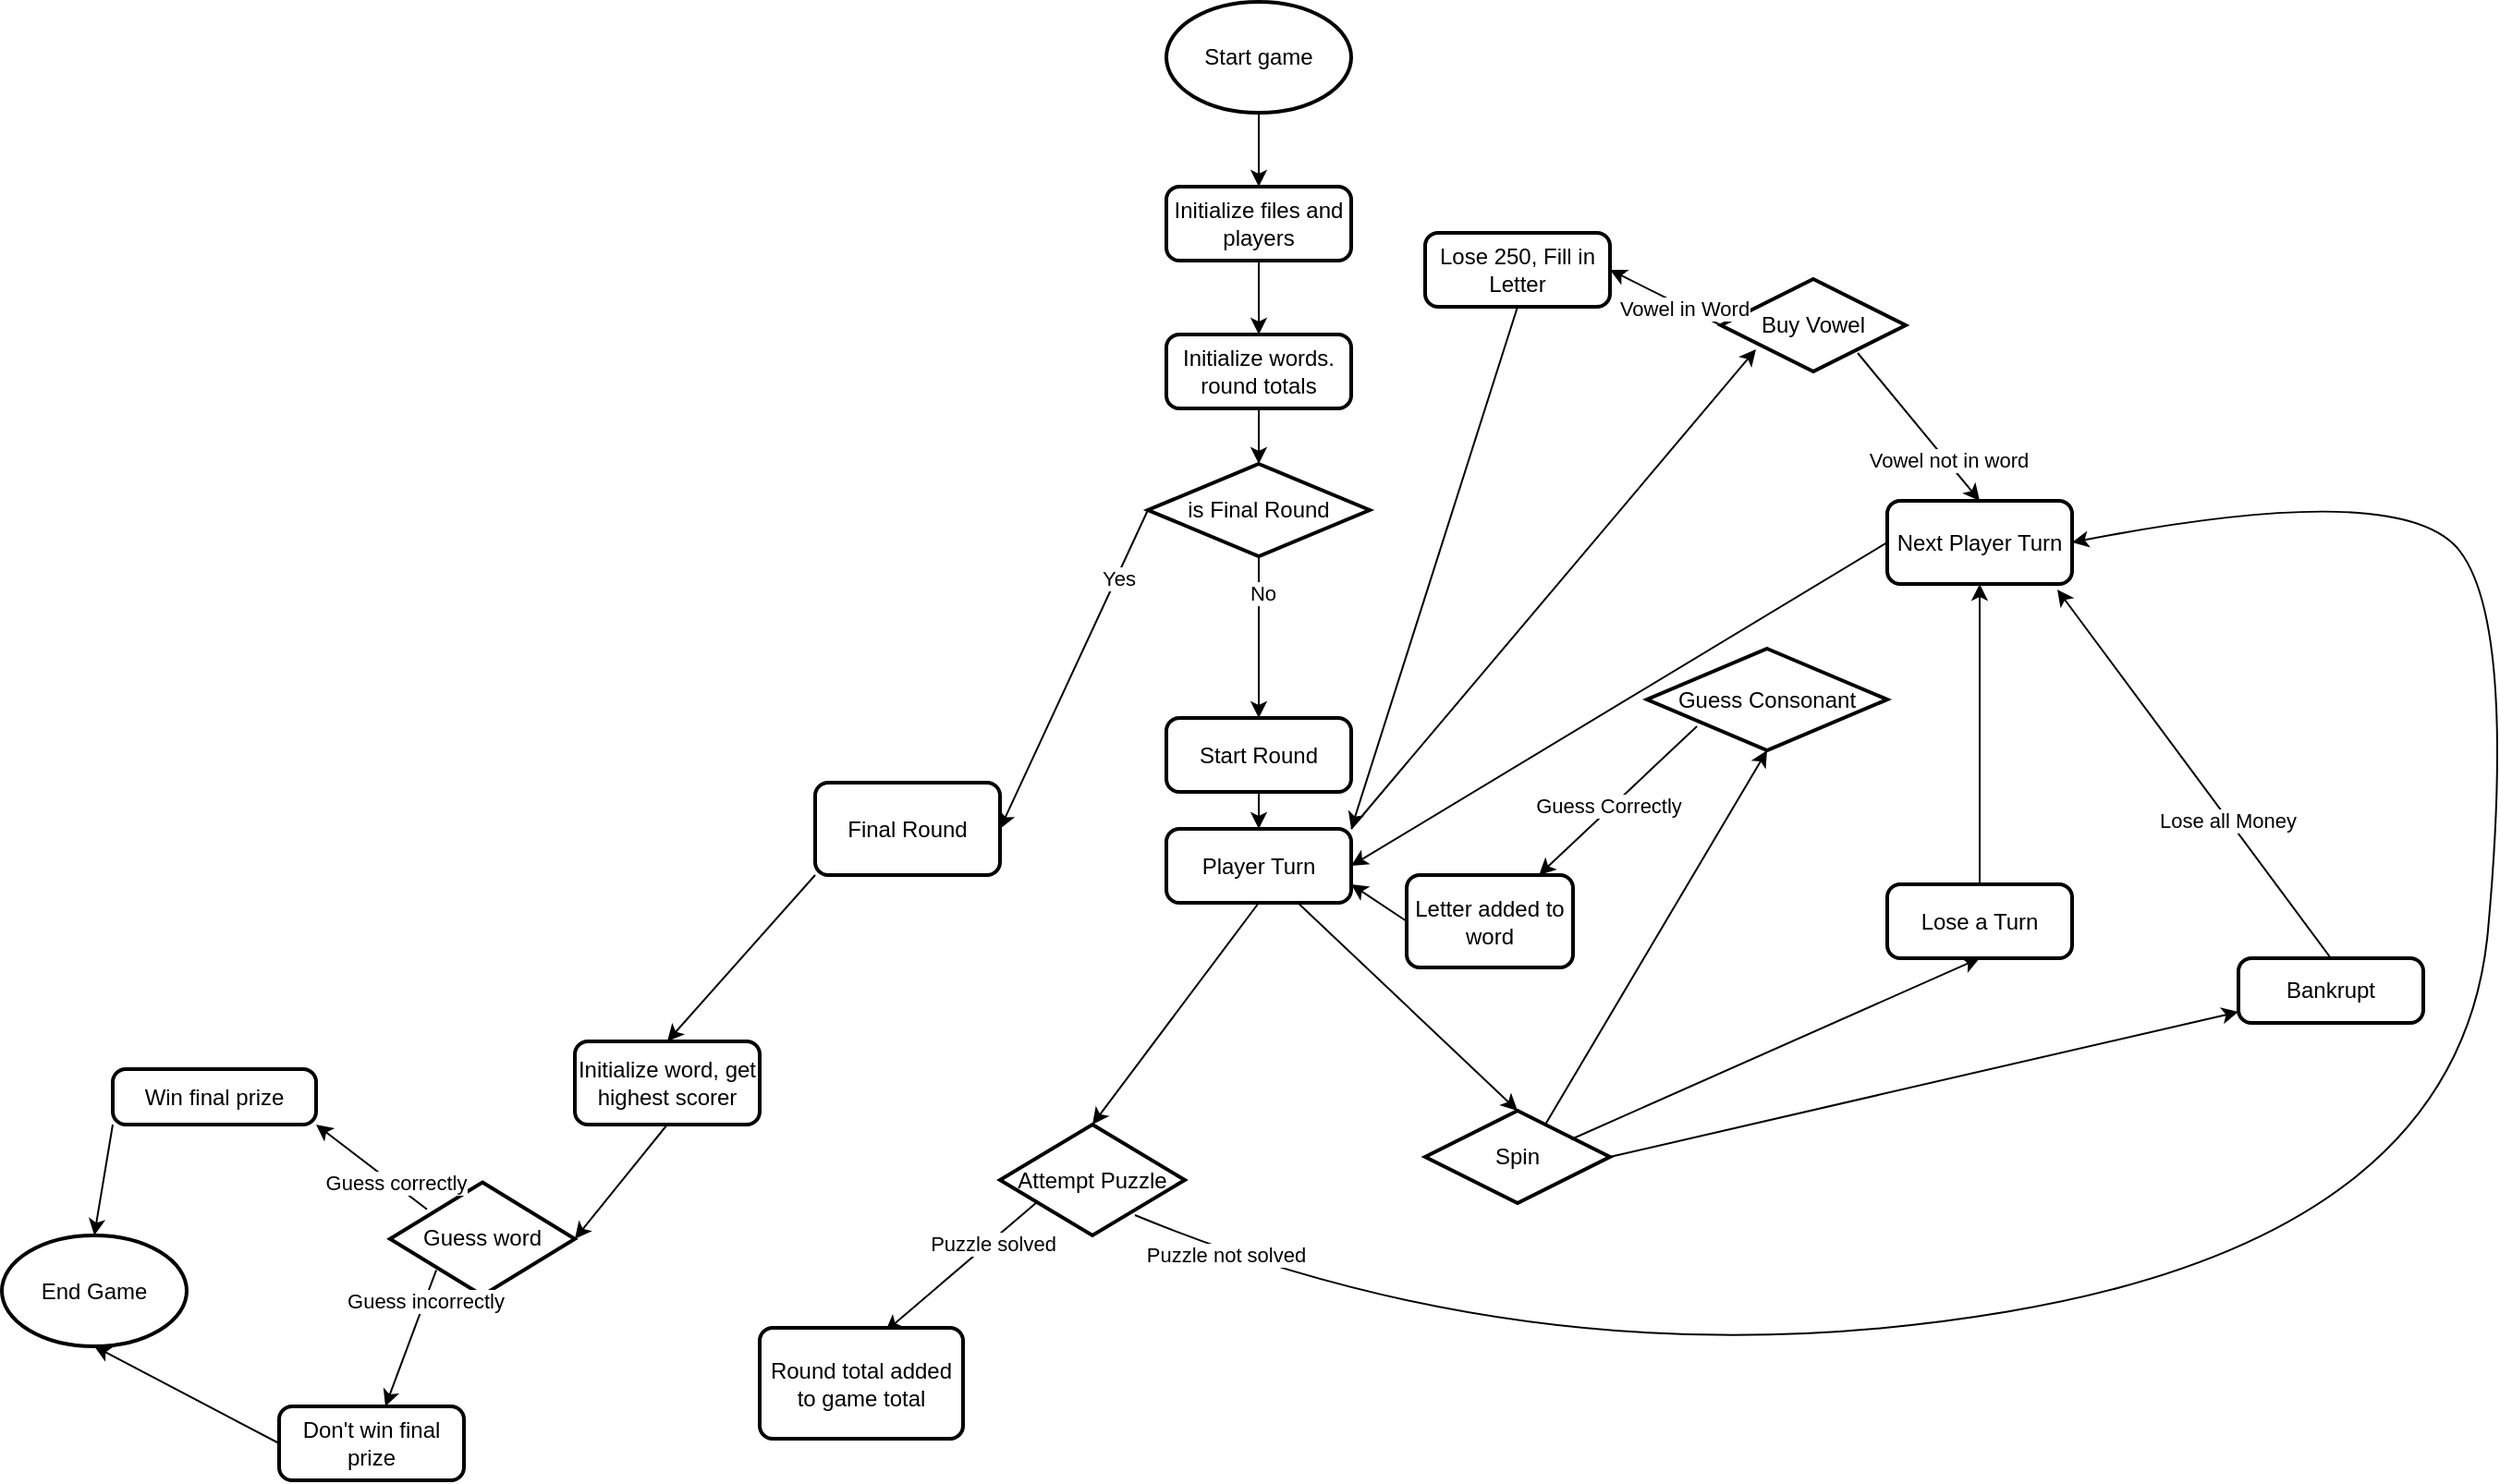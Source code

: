 <mxfile version="20.2.5" type="device"><diagram id="C5RBs43oDa-KdzZeNtuy" name="Page-1"><mxGraphModel dx="2501" dy="829" grid="1" gridSize="10" guides="1" tooltips="1" connect="1" arrows="1" fold="1" page="1" pageScale="1" pageWidth="827" pageHeight="1169" math="0" shadow="0"><root><mxCell id="WIyWlLk6GJQsqaUBKTNV-0"/><mxCell id="WIyWlLk6GJQsqaUBKTNV-1" parent="WIyWlLk6GJQsqaUBKTNV-0"/><mxCell id="J5PSw2hTMLoOuNpk2Cs3-0" value="Initialize files and players" style="rounded=1;whiteSpace=wrap;html=1;absoluteArcSize=1;arcSize=14;strokeWidth=2;" vertex="1" parent="WIyWlLk6GJQsqaUBKTNV-1"><mxGeometry x="160" y="130" width="100" height="40" as="geometry"/></mxCell><mxCell id="J5PSw2hTMLoOuNpk2Cs3-2" value="Start game" style="strokeWidth=2;html=1;shape=mxgraph.flowchart.start_1;whiteSpace=wrap;" vertex="1" parent="WIyWlLk6GJQsqaUBKTNV-1"><mxGeometry x="160" y="30" width="100" height="60" as="geometry"/></mxCell><mxCell id="J5PSw2hTMLoOuNpk2Cs3-5" value="Start Round" style="rounded=1;whiteSpace=wrap;html=1;absoluteArcSize=1;arcSize=14;strokeWidth=2;" vertex="1" parent="WIyWlLk6GJQsqaUBKTNV-1"><mxGeometry x="160" y="417.5" width="100" height="40" as="geometry"/></mxCell><mxCell id="J5PSw2hTMLoOuNpk2Cs3-10" value="" style="endArrow=classic;html=1;rounded=0;exitX=0.5;exitY=1;exitDx=0;exitDy=0;exitPerimeter=0;entryX=0.5;entryY=0;entryDx=0;entryDy=0;" edge="1" parent="WIyWlLk6GJQsqaUBKTNV-1" source="J5PSw2hTMLoOuNpk2Cs3-2" target="J5PSw2hTMLoOuNpk2Cs3-0"><mxGeometry width="50" height="50" relative="1" as="geometry"><mxPoint x="390" y="220" as="sourcePoint"/><mxPoint x="440" y="170" as="targetPoint"/></mxGeometry></mxCell><mxCell id="J5PSw2hTMLoOuNpk2Cs3-11" value="Player Turn" style="rounded=1;whiteSpace=wrap;html=1;absoluteArcSize=1;arcSize=14;strokeWidth=2;" vertex="1" parent="WIyWlLk6GJQsqaUBKTNV-1"><mxGeometry x="160" y="477.5" width="100" height="40" as="geometry"/></mxCell><mxCell id="J5PSw2hTMLoOuNpk2Cs3-14" style="edgeStyle=orthogonalEdgeStyle;rounded=0;orthogonalLoop=1;jettySize=auto;html=1;exitX=0.5;exitY=1;exitDx=0;exitDy=0;exitPerimeter=0;" edge="1" parent="WIyWlLk6GJQsqaUBKTNV-1"><mxGeometry relative="1" as="geometry"><mxPoint x="220" y="637.5" as="sourcePoint"/><mxPoint x="220" y="637.5" as="targetPoint"/></mxGeometry></mxCell><mxCell id="J5PSw2hTMLoOuNpk2Cs3-15" value="Bankrupt" style="rounded=1;whiteSpace=wrap;html=1;absoluteArcSize=1;arcSize=14;strokeWidth=2;" vertex="1" parent="WIyWlLk6GJQsqaUBKTNV-1"><mxGeometry x="740" y="547.5" width="100" height="35" as="geometry"/></mxCell><mxCell id="J5PSw2hTMLoOuNpk2Cs3-16" value="Lose a Turn" style="rounded=1;whiteSpace=wrap;html=1;absoluteArcSize=1;arcSize=14;strokeWidth=2;" vertex="1" parent="WIyWlLk6GJQsqaUBKTNV-1"><mxGeometry x="550" y="507.5" width="100" height="40" as="geometry"/></mxCell><mxCell id="J5PSw2hTMLoOuNpk2Cs3-18" value="" style="endArrow=classic;html=1;rounded=0;exitX=1;exitY=0.5;exitDx=0;exitDy=0;exitPerimeter=0;" edge="1" parent="WIyWlLk6GJQsqaUBKTNV-1" source="J5PSw2hTMLoOuNpk2Cs3-30" target="J5PSw2hTMLoOuNpk2Cs3-15"><mxGeometry width="50" height="50" relative="1" as="geometry"><mxPoint x="420" y="587.5" as="sourcePoint"/><mxPoint x="440" y="507.5" as="targetPoint"/></mxGeometry></mxCell><mxCell id="J5PSw2hTMLoOuNpk2Cs3-20" value="Next Player Turn" style="rounded=1;whiteSpace=wrap;html=1;absoluteArcSize=1;arcSize=14;strokeWidth=2;" vertex="1" parent="WIyWlLk6GJQsqaUBKTNV-1"><mxGeometry x="550" y="300" width="100" height="45" as="geometry"/></mxCell><mxCell id="J5PSw2hTMLoOuNpk2Cs3-24" value="" style="endArrow=classic;html=1;rounded=0;exitX=0;exitY=0.5;exitDx=0;exitDy=0;entryX=1;entryY=0.5;entryDx=0;entryDy=0;" edge="1" parent="WIyWlLk6GJQsqaUBKTNV-1" source="J5PSw2hTMLoOuNpk2Cs3-20" target="J5PSw2hTMLoOuNpk2Cs3-11"><mxGeometry width="50" height="50" relative="1" as="geometry"><mxPoint x="540" y="291.25" as="sourcePoint"/><mxPoint x="440" y="447.5" as="targetPoint"/></mxGeometry></mxCell><mxCell id="J5PSw2hTMLoOuNpk2Cs3-26" value="" style="endArrow=classic;html=1;rounded=0;entryX=0.5;entryY=1;entryDx=0;entryDy=0;exitX=0.5;exitY=0;exitDx=0;exitDy=0;" edge="1" parent="WIyWlLk6GJQsqaUBKTNV-1" source="J5PSw2hTMLoOuNpk2Cs3-16" target="J5PSw2hTMLoOuNpk2Cs3-20"><mxGeometry width="50" height="50" relative="1" as="geometry"><mxPoint x="510" y="425" as="sourcePoint"/><mxPoint x="602" y="304.48" as="targetPoint"/></mxGeometry></mxCell><mxCell id="J5PSw2hTMLoOuNpk2Cs3-28" value="" style="endArrow=classic;html=1;rounded=0;exitX=0.5;exitY=1;exitDx=0;exitDy=0;entryX=0.5;entryY=0;entryDx=0;entryDy=0;" edge="1" parent="WIyWlLk6GJQsqaUBKTNV-1" source="J5PSw2hTMLoOuNpk2Cs3-5" target="J5PSw2hTMLoOuNpk2Cs3-11"><mxGeometry width="50" height="50" relative="1" as="geometry"><mxPoint x="390" y="557.5" as="sourcePoint"/><mxPoint x="440" y="507.5" as="targetPoint"/><Array as="points"/></mxGeometry></mxCell><mxCell id="J5PSw2hTMLoOuNpk2Cs3-30" value="Spin" style="strokeWidth=2;html=1;shape=mxgraph.flowchart.decision;whiteSpace=wrap;" vertex="1" parent="WIyWlLk6GJQsqaUBKTNV-1"><mxGeometry x="300" y="630" width="100" height="50" as="geometry"/></mxCell><mxCell id="J5PSw2hTMLoOuNpk2Cs3-31" value="Guess Consonant" style="strokeWidth=2;html=1;shape=mxgraph.flowchart.decision;whiteSpace=wrap;" vertex="1" parent="WIyWlLk6GJQsqaUBKTNV-1"><mxGeometry x="420" y="380" width="130" height="55" as="geometry"/></mxCell><mxCell id="J5PSw2hTMLoOuNpk2Cs3-33" value="" style="endArrow=classic;html=1;rounded=0;exitX=0.5;exitY=0;exitDx=0;exitDy=0;entryX=0.92;entryY=1.067;entryDx=0;entryDy=0;entryPerimeter=0;" edge="1" parent="WIyWlLk6GJQsqaUBKTNV-1" source="J5PSw2hTMLoOuNpk2Cs3-15" target="J5PSw2hTMLoOuNpk2Cs3-20"><mxGeometry width="50" height="50" relative="1" as="geometry"><mxPoint x="510" y="425" as="sourcePoint"/><mxPoint x="640" y="291.25" as="targetPoint"/></mxGeometry></mxCell><mxCell id="J5PSw2hTMLoOuNpk2Cs3-34" value="Lose all Money" style="edgeLabel;html=1;align=center;verticalAlign=middle;resizable=0;points=[];" vertex="1" connectable="0" parent="J5PSw2hTMLoOuNpk2Cs3-33"><mxGeometry x="-0.246" y="1" relative="1" as="geometry"><mxPoint as="offset"/></mxGeometry></mxCell><mxCell id="J5PSw2hTMLoOuNpk2Cs3-37" value="" style="endArrow=classic;html=1;rounded=0;exitX=0.208;exitY=0.764;exitDx=0;exitDy=0;exitPerimeter=0;" edge="1" parent="WIyWlLk6GJQsqaUBKTNV-1" source="J5PSw2hTMLoOuNpk2Cs3-31" target="J5PSw2hTMLoOuNpk2Cs3-48"><mxGeometry width="50" height="50" relative="1" as="geometry"><mxPoint x="440" y="437.5" as="sourcePoint"/><mxPoint x="-50" y="507.5" as="targetPoint"/></mxGeometry></mxCell><mxCell id="J5PSw2hTMLoOuNpk2Cs3-46" value="Guess Correctly" style="edgeLabel;html=1;align=center;verticalAlign=middle;resizable=0;points=[];" vertex="1" connectable="0" parent="J5PSw2hTMLoOuNpk2Cs3-37"><mxGeometry x="0.116" y="-3" relative="1" as="geometry"><mxPoint x="1" as="offset"/></mxGeometry></mxCell><mxCell id="J5PSw2hTMLoOuNpk2Cs3-40" value="Buy Vowel" style="strokeWidth=2;html=1;shape=mxgraph.flowchart.decision;whiteSpace=wrap;" vertex="1" parent="WIyWlLk6GJQsqaUBKTNV-1"><mxGeometry x="460" y="180" width="100" height="50" as="geometry"/></mxCell><mxCell id="J5PSw2hTMLoOuNpk2Cs3-42" value="" style="endArrow=classic;html=1;rounded=0;exitX=1;exitY=0;exitDx=0;exitDy=0;entryX=0.19;entryY=0.76;entryDx=0;entryDy=0;entryPerimeter=0;" edge="1" parent="WIyWlLk6GJQsqaUBKTNV-1" source="J5PSw2hTMLoOuNpk2Cs3-11" target="J5PSw2hTMLoOuNpk2Cs3-40"><mxGeometry width="50" height="50" relative="1" as="geometry"><mxPoint x="390" y="557.5" as="sourcePoint"/><mxPoint x="440" y="507.5" as="targetPoint"/></mxGeometry></mxCell><mxCell id="J5PSw2hTMLoOuNpk2Cs3-43" value="Attempt Puzzle" style="strokeWidth=2;html=1;shape=mxgraph.flowchart.decision;whiteSpace=wrap;" vertex="1" parent="WIyWlLk6GJQsqaUBKTNV-1"><mxGeometry x="70" y="637.5" width="100" height="60" as="geometry"/></mxCell><mxCell id="J5PSw2hTMLoOuNpk2Cs3-44" value="Lose 250, Fill in Letter" style="rounded=1;whiteSpace=wrap;html=1;absoluteArcSize=1;arcSize=14;strokeWidth=2;" vertex="1" parent="WIyWlLk6GJQsqaUBKTNV-1"><mxGeometry x="300" y="155" width="100" height="40" as="geometry"/></mxCell><mxCell id="J5PSw2hTMLoOuNpk2Cs3-48" value="Letter added to word" style="rounded=1;whiteSpace=wrap;html=1;absoluteArcSize=1;arcSize=14;strokeWidth=2;" vertex="1" parent="WIyWlLk6GJQsqaUBKTNV-1"><mxGeometry x="290" y="502.5" width="90" height="50" as="geometry"/></mxCell><mxCell id="J5PSw2hTMLoOuNpk2Cs3-49" value="" style="endArrow=classic;html=1;rounded=0;exitX=0;exitY=0.5;exitDx=0;exitDy=0;entryX=1;entryY=0.75;entryDx=0;entryDy=0;" edge="1" parent="WIyWlLk6GJQsqaUBKTNV-1" source="J5PSw2hTMLoOuNpk2Cs3-48" target="J5PSw2hTMLoOuNpk2Cs3-11"><mxGeometry width="50" height="50" relative="1" as="geometry"><mxPoint x="320" y="557.5" as="sourcePoint"/><mxPoint x="250" y="517.5" as="targetPoint"/></mxGeometry></mxCell><mxCell id="J5PSw2hTMLoOuNpk2Cs3-50" value="Initialize words. round totals" style="rounded=1;whiteSpace=wrap;html=1;absoluteArcSize=1;arcSize=14;strokeWidth=2;" vertex="1" parent="WIyWlLk6GJQsqaUBKTNV-1"><mxGeometry x="160" y="210" width="100" height="40" as="geometry"/></mxCell><mxCell id="J5PSw2hTMLoOuNpk2Cs3-53" value="" style="endArrow=classic;html=1;rounded=0;exitX=0.5;exitY=1;exitDx=0;exitDy=0;entryX=0.5;entryY=0;entryDx=0;entryDy=0;" edge="1" parent="WIyWlLk6GJQsqaUBKTNV-1" source="J5PSw2hTMLoOuNpk2Cs3-0" target="J5PSw2hTMLoOuNpk2Cs3-50"><mxGeometry width="50" height="50" relative="1" as="geometry"><mxPoint x="390" y="400" as="sourcePoint"/><mxPoint x="440" y="350" as="targetPoint"/></mxGeometry></mxCell><mxCell id="J5PSw2hTMLoOuNpk2Cs3-55" value="" style="endArrow=classic;html=1;rounded=0;entryX=0.5;entryY=1;entryDx=0;entryDy=0;exitX=0.79;exitY=0.31;exitDx=0;exitDy=0;exitPerimeter=0;" edge="1" parent="WIyWlLk6GJQsqaUBKTNV-1" source="J5PSw2hTMLoOuNpk2Cs3-30" target="J5PSw2hTMLoOuNpk2Cs3-16"><mxGeometry width="50" height="50" relative="1" as="geometry"><mxPoint x="390" y="517.5" as="sourcePoint"/><mxPoint x="440" y="467.5" as="targetPoint"/></mxGeometry></mxCell><mxCell id="J5PSw2hTMLoOuNpk2Cs3-61" value="" style="endArrow=classic;html=1;rounded=0;exitX=0;exitY=0.5;exitDx=0;exitDy=0;exitPerimeter=0;entryX=1;entryY=0.5;entryDx=0;entryDy=0;" edge="1" parent="WIyWlLk6GJQsqaUBKTNV-1" source="J5PSw2hTMLoOuNpk2Cs3-40" target="J5PSw2hTMLoOuNpk2Cs3-44"><mxGeometry width="50" height="50" relative="1" as="geometry"><mxPoint x="370" y="115" as="sourcePoint"/><mxPoint x="420" y="65" as="targetPoint"/></mxGeometry></mxCell><mxCell id="J5PSw2hTMLoOuNpk2Cs3-65" value="Vowel in Word" style="edgeLabel;html=1;align=center;verticalAlign=middle;resizable=0;points=[];" vertex="1" connectable="0" parent="J5PSw2hTMLoOuNpk2Cs3-61"><mxGeometry x="-0.343" y="1" relative="1" as="geometry"><mxPoint as="offset"/></mxGeometry></mxCell><mxCell id="J5PSw2hTMLoOuNpk2Cs3-62" value="" style="endArrow=classic;html=1;rounded=0;entryX=0.5;entryY=0;entryDx=0;entryDy=0;entryPerimeter=0;" edge="1" parent="WIyWlLk6GJQsqaUBKTNV-1" source="J5PSw2hTMLoOuNpk2Cs3-11" target="J5PSw2hTMLoOuNpk2Cs3-30"><mxGeometry width="50" height="50" relative="1" as="geometry"><mxPoint x="250" y="567.5" as="sourcePoint"/><mxPoint x="205" y="617.5" as="targetPoint"/></mxGeometry></mxCell><mxCell id="J5PSw2hTMLoOuNpk2Cs3-64" value="" style="endArrow=classic;html=1;rounded=0;exitX=0.5;exitY=1;exitDx=0;exitDy=0;entryX=0.5;entryY=0;entryDx=0;entryDy=0;entryPerimeter=0;" edge="1" parent="WIyWlLk6GJQsqaUBKTNV-1" source="J5PSw2hTMLoOuNpk2Cs3-11" target="J5PSw2hTMLoOuNpk2Cs3-43"><mxGeometry width="50" height="50" relative="1" as="geometry"><mxPoint x="390" y="507.5" as="sourcePoint"/><mxPoint x="440" y="457.5" as="targetPoint"/></mxGeometry></mxCell><mxCell id="J5PSw2hTMLoOuNpk2Cs3-66" value="" style="endArrow=classic;html=1;rounded=0;entryX=1;entryY=0;entryDx=0;entryDy=0;exitX=0.5;exitY=1;exitDx=0;exitDy=0;" edge="1" parent="WIyWlLk6GJQsqaUBKTNV-1" source="J5PSw2hTMLoOuNpk2Cs3-44" target="J5PSw2hTMLoOuNpk2Cs3-11"><mxGeometry width="50" height="50" relative="1" as="geometry"><mxPoint x="-120" y="487.5" as="sourcePoint"/><mxPoint x="-70" y="437.5" as="targetPoint"/></mxGeometry></mxCell><mxCell id="J5PSw2hTMLoOuNpk2Cs3-67" value="" style="endArrow=classic;html=1;rounded=0;exitX=0.2;exitY=0.7;exitDx=0;exitDy=0;exitPerimeter=0;entryX=0.618;entryY=0.033;entryDx=0;entryDy=0;entryPerimeter=0;" edge="1" parent="WIyWlLk6GJQsqaUBKTNV-1" source="J5PSw2hTMLoOuNpk2Cs3-43" target="J5PSw2hTMLoOuNpk2Cs3-74"><mxGeometry width="50" height="50" relative="1" as="geometry"><mxPoint x="390" y="697.5" as="sourcePoint"/><mxPoint x="-20" y="747.5" as="targetPoint"/></mxGeometry></mxCell><mxCell id="J5PSw2hTMLoOuNpk2Cs3-68" value="Puzzle solved" style="edgeLabel;html=1;align=center;verticalAlign=middle;resizable=0;points=[];" vertex="1" connectable="0" parent="J5PSw2hTMLoOuNpk2Cs3-67"><mxGeometry x="-0.394" relative="1" as="geometry"><mxPoint y="1" as="offset"/></mxGeometry></mxCell><mxCell id="J5PSw2hTMLoOuNpk2Cs3-71" value="" style="curved=1;endArrow=classic;html=1;rounded=0;exitX=0.73;exitY=0.817;exitDx=0;exitDy=0;exitPerimeter=0;entryX=1;entryY=0.5;entryDx=0;entryDy=0;" edge="1" parent="WIyWlLk6GJQsqaUBKTNV-1" source="J5PSw2hTMLoOuNpk2Cs3-43" target="J5PSw2hTMLoOuNpk2Cs3-20"><mxGeometry width="50" height="50" relative="1" as="geometry"><mxPoint x="390" y="637.5" as="sourcePoint"/><mxPoint x="640" y="280" as="targetPoint"/><Array as="points"><mxPoint x="370" y="780"/><mxPoint x="860" y="697.5"/><mxPoint x="890" y="367.5"/><mxPoint x="830" y="287.5"/></Array></mxGeometry></mxCell><mxCell id="J5PSw2hTMLoOuNpk2Cs3-73" value="Puzzle not solved" style="edgeLabel;html=1;align=center;verticalAlign=middle;resizable=0;points=[];" vertex="1" connectable="0" parent="J5PSw2hTMLoOuNpk2Cs3-71"><mxGeometry x="-0.921" y="-1" relative="1" as="geometry"><mxPoint as="offset"/></mxGeometry></mxCell><mxCell id="J5PSw2hTMLoOuNpk2Cs3-74" value="Round total added to game total" style="rounded=1;whiteSpace=wrap;html=1;absoluteArcSize=1;arcSize=14;strokeWidth=2;" vertex="1" parent="WIyWlLk6GJQsqaUBKTNV-1"><mxGeometry x="-60" y="747.5" width="110" height="60" as="geometry"/></mxCell><mxCell id="J5PSw2hTMLoOuNpk2Cs3-77" value="is Final Round" style="strokeWidth=2;html=1;shape=mxgraph.flowchart.decision;whiteSpace=wrap;" vertex="1" parent="WIyWlLk6GJQsqaUBKTNV-1"><mxGeometry x="150" y="280" width="120" height="50" as="geometry"/></mxCell><mxCell id="J5PSw2hTMLoOuNpk2Cs3-78" value="" style="endArrow=classic;html=1;rounded=0;exitX=0.5;exitY=1;exitDx=0;exitDy=0;exitPerimeter=0;entryX=0.5;entryY=0;entryDx=0;entryDy=0;" edge="1" parent="WIyWlLk6GJQsqaUBKTNV-1" source="J5PSw2hTMLoOuNpk2Cs3-77" target="J5PSw2hTMLoOuNpk2Cs3-5"><mxGeometry width="50" height="50" relative="1" as="geometry"><mxPoint x="250" y="380" as="sourcePoint"/><mxPoint x="300" y="330" as="targetPoint"/></mxGeometry></mxCell><mxCell id="J5PSw2hTMLoOuNpk2Cs3-84" value="No" style="edgeLabel;html=1;align=center;verticalAlign=middle;resizable=0;points=[];" vertex="1" connectable="0" parent="J5PSw2hTMLoOuNpk2Cs3-78"><mxGeometry x="-0.543" y="2" relative="1" as="geometry"><mxPoint as="offset"/></mxGeometry></mxCell><mxCell id="J5PSw2hTMLoOuNpk2Cs3-79" value="" style="endArrow=classic;html=1;rounded=0;exitX=0.5;exitY=1;exitDx=0;exitDy=0;entryX=0.5;entryY=0;entryDx=0;entryDy=0;entryPerimeter=0;" edge="1" parent="WIyWlLk6GJQsqaUBKTNV-1" source="J5PSw2hTMLoOuNpk2Cs3-50" target="J5PSw2hTMLoOuNpk2Cs3-77"><mxGeometry width="50" height="50" relative="1" as="geometry"><mxPoint x="250" y="380" as="sourcePoint"/><mxPoint x="300" y="330" as="targetPoint"/></mxGeometry></mxCell><mxCell id="J5PSw2hTMLoOuNpk2Cs3-80" value="" style="endArrow=classic;html=1;rounded=0;exitX=0;exitY=0.5;exitDx=0;exitDy=0;exitPerimeter=0;entryX=1;entryY=0.5;entryDx=0;entryDy=0;" edge="1" parent="WIyWlLk6GJQsqaUBKTNV-1" source="J5PSw2hTMLoOuNpk2Cs3-77" target="J5PSw2hTMLoOuNpk2Cs3-108"><mxGeometry width="50" height="50" relative="1" as="geometry"><mxPoint x="10" y="390" as="sourcePoint"/><mxPoint x="90" y="300" as="targetPoint"/></mxGeometry></mxCell><mxCell id="J5PSw2hTMLoOuNpk2Cs3-83" value="Yes" style="edgeLabel;html=1;align=center;verticalAlign=middle;resizable=0;points=[];" vertex="1" connectable="0" parent="J5PSw2hTMLoOuNpk2Cs3-80"><mxGeometry x="-0.58" y="1" relative="1" as="geometry"><mxPoint as="offset"/></mxGeometry></mxCell><mxCell id="J5PSw2hTMLoOuNpk2Cs3-81" value="Initialize word, get highest scorer" style="rounded=1;whiteSpace=wrap;html=1;absoluteArcSize=1;arcSize=14;strokeWidth=2;" vertex="1" parent="WIyWlLk6GJQsqaUBKTNV-1"><mxGeometry x="-160" y="592.5" width="100" height="45" as="geometry"/></mxCell><mxCell id="J5PSw2hTMLoOuNpk2Cs3-82" value="Guess word" style="strokeWidth=2;html=1;shape=mxgraph.flowchart.decision;whiteSpace=wrap;" vertex="1" parent="WIyWlLk6GJQsqaUBKTNV-1"><mxGeometry x="-260" y="668.75" width="100" height="61.25" as="geometry"/></mxCell><mxCell id="J5PSw2hTMLoOuNpk2Cs3-85" value="" style="endArrow=classic;html=1;rounded=0;entryX=1;entryY=0.5;entryDx=0;entryDy=0;entryPerimeter=0;exitX=0.5;exitY=1;exitDx=0;exitDy=0;" edge="1" parent="WIyWlLk6GJQsqaUBKTNV-1" source="J5PSw2hTMLoOuNpk2Cs3-81" target="J5PSw2hTMLoOuNpk2Cs3-82"><mxGeometry width="50" height="50" relative="1" as="geometry"><mxPoint x="60" y="625" as="sourcePoint"/><mxPoint x="110" y="575" as="targetPoint"/></mxGeometry></mxCell><mxCell id="J5PSw2hTMLoOuNpk2Cs3-86" value="" style="endArrow=classic;html=1;rounded=0;entryX=1;entryY=1;entryDx=0;entryDy=0;exitX=0.2;exitY=0.239;exitDx=0;exitDy=0;exitPerimeter=0;" edge="1" parent="WIyWlLk6GJQsqaUBKTNV-1" source="J5PSw2hTMLoOuNpk2Cs3-82" target="J5PSw2hTMLoOuNpk2Cs3-87"><mxGeometry width="50" height="50" relative="1" as="geometry"><mxPoint x="-380" y="445" as="sourcePoint"/><mxPoint x="-430" y="405" as="targetPoint"/></mxGeometry></mxCell><mxCell id="J5PSw2hTMLoOuNpk2Cs3-88" value="Guess correctly" style="edgeLabel;html=1;align=center;verticalAlign=middle;resizable=0;points=[];" vertex="1" connectable="0" parent="J5PSw2hTMLoOuNpk2Cs3-86"><mxGeometry x="-0.421" relative="1" as="geometry"><mxPoint y="-1" as="offset"/></mxGeometry></mxCell><mxCell id="J5PSw2hTMLoOuNpk2Cs3-87" value="Win final prize" style="rounded=1;whiteSpace=wrap;html=1;absoluteArcSize=1;arcSize=14;strokeWidth=2;" vertex="1" parent="WIyWlLk6GJQsqaUBKTNV-1"><mxGeometry x="-410" y="607.5" width="110" height="30" as="geometry"/></mxCell><mxCell id="J5PSw2hTMLoOuNpk2Cs3-89" value="" style="endArrow=classic;html=1;rounded=0;exitX=0.25;exitY=0.777;exitDx=0;exitDy=0;exitPerimeter=0;" edge="1" parent="WIyWlLk6GJQsqaUBKTNV-1" source="J5PSw2hTMLoOuNpk2Cs3-82" target="J5PSw2hTMLoOuNpk2Cs3-90"><mxGeometry width="50" height="50" relative="1" as="geometry"><mxPoint x="-510" y="575" as="sourcePoint"/><mxPoint x="-460" y="525" as="targetPoint"/></mxGeometry></mxCell><mxCell id="J5PSw2hTMLoOuNpk2Cs3-91" value="Guess incorrectly" style="edgeLabel;html=1;align=center;verticalAlign=middle;resizable=0;points=[];" vertex="1" connectable="0" parent="J5PSw2hTMLoOuNpk2Cs3-89"><mxGeometry x="-0.55" relative="1" as="geometry"><mxPoint as="offset"/></mxGeometry></mxCell><mxCell id="J5PSw2hTMLoOuNpk2Cs3-90" value="Don't win final prize" style="rounded=1;whiteSpace=wrap;html=1;absoluteArcSize=1;arcSize=14;strokeWidth=2;" vertex="1" parent="WIyWlLk6GJQsqaUBKTNV-1"><mxGeometry x="-320" y="790" width="100" height="40" as="geometry"/></mxCell><mxCell id="J5PSw2hTMLoOuNpk2Cs3-92" value="" style="endArrow=classic;html=1;rounded=0;exitX=0;exitY=0.5;exitDx=0;exitDy=0;entryX=0.5;entryY=1;entryDx=0;entryDy=0;entryPerimeter=0;" edge="1" parent="WIyWlLk6GJQsqaUBKTNV-1" source="J5PSw2hTMLoOuNpk2Cs3-90" target="J5PSw2hTMLoOuNpk2Cs3-96"><mxGeometry width="50" height="50" relative="1" as="geometry"><mxPoint x="-470" y="615" as="sourcePoint"/><mxPoint x="-560" y="473.98" as="targetPoint"/></mxGeometry></mxCell><mxCell id="J5PSw2hTMLoOuNpk2Cs3-95" value="" style="endArrow=classic;html=1;rounded=0;exitX=0;exitY=1;exitDx=0;exitDy=0;entryX=0.5;entryY=0;entryDx=0;entryDy=0;entryPerimeter=0;" edge="1" parent="WIyWlLk6GJQsqaUBKTNV-1" source="J5PSw2hTMLoOuNpk2Cs3-87" target="J5PSw2hTMLoOuNpk2Cs3-96"><mxGeometry width="50" height="50" relative="1" as="geometry"><mxPoint x="-470" y="615" as="sourcePoint"/><mxPoint x="-560" y="431.98" as="targetPoint"/></mxGeometry></mxCell><mxCell id="J5PSw2hTMLoOuNpk2Cs3-96" value="End Game" style="strokeWidth=2;html=1;shape=mxgraph.flowchart.start_1;whiteSpace=wrap;" vertex="1" parent="WIyWlLk6GJQsqaUBKTNV-1"><mxGeometry x="-470" y="697.5" width="100" height="60" as="geometry"/></mxCell><mxCell id="J5PSw2hTMLoOuNpk2Cs3-97" value="" style="endArrow=classic;html=1;rounded=0;exitX=0.65;exitY=0.15;exitDx=0;exitDy=0;exitPerimeter=0;entryX=0.5;entryY=1;entryDx=0;entryDy=0;entryPerimeter=0;" edge="1" parent="WIyWlLk6GJQsqaUBKTNV-1" source="J5PSw2hTMLoOuNpk2Cs3-30" target="J5PSw2hTMLoOuNpk2Cs3-31"><mxGeometry width="50" height="50" relative="1" as="geometry"><mxPoint x="290" y="662.5" as="sourcePoint"/><mxPoint x="340" y="612.5" as="targetPoint"/></mxGeometry></mxCell><mxCell id="J5PSw2hTMLoOuNpk2Cs3-108" value="Final Round" style="rounded=1;whiteSpace=wrap;html=1;absoluteArcSize=1;arcSize=14;strokeWidth=2;" vertex="1" parent="WIyWlLk6GJQsqaUBKTNV-1"><mxGeometry x="-30" y="452.5" width="100" height="50" as="geometry"/></mxCell><mxCell id="J5PSw2hTMLoOuNpk2Cs3-109" value="" style="endArrow=classic;html=1;rounded=0;entryX=0.5;entryY=0;entryDx=0;entryDy=0;exitX=0;exitY=1;exitDx=0;exitDy=0;" edge="1" parent="WIyWlLk6GJQsqaUBKTNV-1" source="J5PSw2hTMLoOuNpk2Cs3-108" target="J5PSw2hTMLoOuNpk2Cs3-81"><mxGeometry width="50" height="50" relative="1" as="geometry"><mxPoint x="-70" y="615" as="sourcePoint"/><mxPoint x="-20" y="565" as="targetPoint"/></mxGeometry></mxCell><mxCell id="J5PSw2hTMLoOuNpk2Cs3-110" value="" style="endArrow=classic;html=1;rounded=0;entryX=0.5;entryY=0;entryDx=0;entryDy=0;exitX=0.74;exitY=0.8;exitDx=0;exitDy=0;exitPerimeter=0;" edge="1" parent="WIyWlLk6GJQsqaUBKTNV-1" source="J5PSw2hTMLoOuNpk2Cs3-40" target="J5PSw2hTMLoOuNpk2Cs3-20"><mxGeometry width="50" height="50" relative="1" as="geometry"><mxPoint x="410" y="260" as="sourcePoint"/><mxPoint x="460" y="210" as="targetPoint"/></mxGeometry></mxCell><mxCell id="J5PSw2hTMLoOuNpk2Cs3-111" value="Vowel not in word" style="edgeLabel;html=1;align=center;verticalAlign=middle;resizable=0;points=[];" vertex="1" connectable="0" parent="J5PSw2hTMLoOuNpk2Cs3-110"><mxGeometry x="0.457" y="1" relative="1" as="geometry"><mxPoint as="offset"/></mxGeometry></mxCell></root></mxGraphModel></diagram></mxfile>